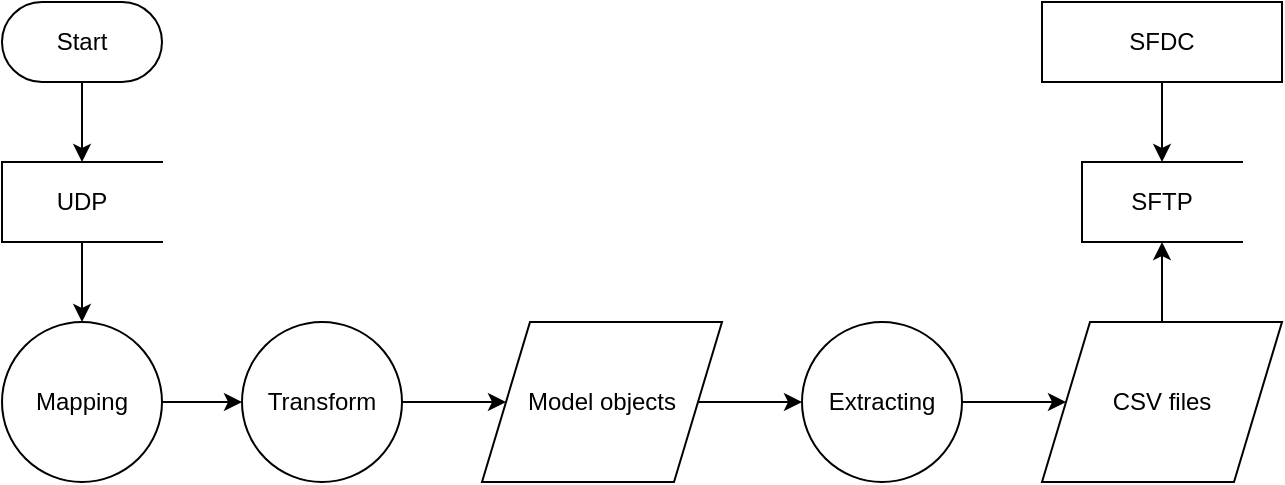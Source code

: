 <mxfile version="24.4.15" type="github">
  <diagram name="Page-1" id="2yp8IYSSfUjoqlpuzB5U">
    <mxGraphModel dx="1379" dy="769" grid="1" gridSize="10" guides="1" tooltips="1" connect="1" arrows="1" fold="1" page="1" pageScale="1" pageWidth="1100" pageHeight="850" math="0" shadow="0">
      <root>
        <mxCell id="0" />
        <mxCell id="1" parent="0" />
        <mxCell id="02HVVMSfSJ5NhsnOze_v-11" style="edgeStyle=orthogonalEdgeStyle;rounded=0;orthogonalLoop=1;jettySize=auto;html=1;" edge="1" parent="1" source="02HVVMSfSJ5NhsnOze_v-1" target="02HVVMSfSJ5NhsnOze_v-10">
          <mxGeometry relative="1" as="geometry" />
        </mxCell>
        <mxCell id="02HVVMSfSJ5NhsnOze_v-1" value="Start" style="html=1;dashed=0;whiteSpace=wrap;shape=mxgraph.dfd.start" vertex="1" parent="1">
          <mxGeometry x="80" y="160" width="80" height="40" as="geometry" />
        </mxCell>
        <mxCell id="02HVVMSfSJ5NhsnOze_v-7" style="edgeStyle=orthogonalEdgeStyle;rounded=0;orthogonalLoop=1;jettySize=auto;html=1;entryX=0;entryY=0.5;entryDx=0;entryDy=0;" edge="1" parent="1" source="02HVVMSfSJ5NhsnOze_v-3" target="02HVVMSfSJ5NhsnOze_v-15">
          <mxGeometry relative="1" as="geometry">
            <mxPoint x="240" y="357.5" as="targetPoint" />
          </mxGeometry>
        </mxCell>
        <mxCell id="02HVVMSfSJ5NhsnOze_v-3" value="Mapping" style="shape=ellipse;html=1;dashed=0;whiteSpace=wrap;perimeter=ellipsePerimeter;" vertex="1" parent="1">
          <mxGeometry x="80" y="320" width="80" height="80" as="geometry" />
        </mxCell>
        <mxCell id="02HVVMSfSJ5NhsnOze_v-8" style="edgeStyle=orthogonalEdgeStyle;rounded=0;orthogonalLoop=1;jettySize=auto;html=1;entryX=0;entryY=0.5;entryDx=0;entryDy=0;exitX=1;exitY=0.5;exitDx=0;exitDy=0;" edge="1" parent="1" source="02HVVMSfSJ5NhsnOze_v-15" target="02HVVMSfSJ5NhsnOze_v-14">
          <mxGeometry relative="1" as="geometry">
            <mxPoint x="320" y="357.5" as="sourcePoint" />
            <mxPoint x="400" y="357.5" as="targetPoint" />
          </mxGeometry>
        </mxCell>
        <mxCell id="02HVVMSfSJ5NhsnOze_v-13" style="edgeStyle=orthogonalEdgeStyle;rounded=0;orthogonalLoop=1;jettySize=auto;html=1;entryX=0.5;entryY=0;entryDx=0;entryDy=0;" edge="1" parent="1" source="02HVVMSfSJ5NhsnOze_v-10" target="02HVVMSfSJ5NhsnOze_v-3">
          <mxGeometry relative="1" as="geometry" />
        </mxCell>
        <mxCell id="02HVVMSfSJ5NhsnOze_v-10" value="UDP" style="html=1;dashed=0;whiteSpace=wrap;shape=partialRectangle;right=0;" vertex="1" parent="1">
          <mxGeometry x="80" y="240" width="80" height="40" as="geometry" />
        </mxCell>
        <mxCell id="02HVVMSfSJ5NhsnOze_v-17" style="edgeStyle=orthogonalEdgeStyle;rounded=0;orthogonalLoop=1;jettySize=auto;html=1;entryX=0;entryY=0.5;entryDx=0;entryDy=0;" edge="1" parent="1" source="02HVVMSfSJ5NhsnOze_v-14" target="02HVVMSfSJ5NhsnOze_v-16">
          <mxGeometry relative="1" as="geometry" />
        </mxCell>
        <mxCell id="02HVVMSfSJ5NhsnOze_v-14" value="Model objects" style="shape=parallelogram;perimeter=parallelogramPerimeter;whiteSpace=wrap;html=1;dashed=0;" vertex="1" parent="1">
          <mxGeometry x="320" y="320" width="120" height="80" as="geometry" />
        </mxCell>
        <mxCell id="02HVVMSfSJ5NhsnOze_v-15" value="Transform" style="shape=ellipse;html=1;dashed=0;whiteSpace=wrap;perimeter=ellipsePerimeter;" vertex="1" parent="1">
          <mxGeometry x="200" y="320" width="80" height="80" as="geometry" />
        </mxCell>
        <mxCell id="02HVVMSfSJ5NhsnOze_v-22" style="edgeStyle=orthogonalEdgeStyle;rounded=0;orthogonalLoop=1;jettySize=auto;html=1;entryX=0;entryY=0.5;entryDx=0;entryDy=0;" edge="1" parent="1" source="02HVVMSfSJ5NhsnOze_v-16" target="02HVVMSfSJ5NhsnOze_v-21">
          <mxGeometry relative="1" as="geometry" />
        </mxCell>
        <mxCell id="02HVVMSfSJ5NhsnOze_v-16" value="Extracting" style="shape=ellipse;html=1;dashed=0;whiteSpace=wrap;perimeter=ellipsePerimeter;" vertex="1" parent="1">
          <mxGeometry x="480" y="320" width="80" height="80" as="geometry" />
        </mxCell>
        <mxCell id="02HVVMSfSJ5NhsnOze_v-18" value="SFTP" style="html=1;dashed=0;whiteSpace=wrap;shape=partialRectangle;right=0;" vertex="1" parent="1">
          <mxGeometry x="620" y="240" width="80" height="40" as="geometry" />
        </mxCell>
        <mxCell id="02HVVMSfSJ5NhsnOze_v-23" style="edgeStyle=orthogonalEdgeStyle;rounded=0;orthogonalLoop=1;jettySize=auto;html=1;entryX=0.5;entryY=1;entryDx=0;entryDy=0;" edge="1" parent="1" source="02HVVMSfSJ5NhsnOze_v-21" target="02HVVMSfSJ5NhsnOze_v-18">
          <mxGeometry relative="1" as="geometry" />
        </mxCell>
        <mxCell id="02HVVMSfSJ5NhsnOze_v-21" value="CSV files" style="shape=parallelogram;perimeter=parallelogramPerimeter;whiteSpace=wrap;html=1;dashed=0;" vertex="1" parent="1">
          <mxGeometry x="600" y="320" width="120" height="80" as="geometry" />
        </mxCell>
        <mxCell id="02HVVMSfSJ5NhsnOze_v-25" style="edgeStyle=orthogonalEdgeStyle;rounded=0;orthogonalLoop=1;jettySize=auto;html=1;entryX=0.5;entryY=0;entryDx=0;entryDy=0;" edge="1" parent="1" source="02HVVMSfSJ5NhsnOze_v-24" target="02HVVMSfSJ5NhsnOze_v-18">
          <mxGeometry relative="1" as="geometry" />
        </mxCell>
        <mxCell id="02HVVMSfSJ5NhsnOze_v-24" value="SFDC" style="html=1;dashed=0;whiteSpace=wrap;" vertex="1" parent="1">
          <mxGeometry x="600" y="160" width="120" height="40" as="geometry" />
        </mxCell>
      </root>
    </mxGraphModel>
  </diagram>
</mxfile>
